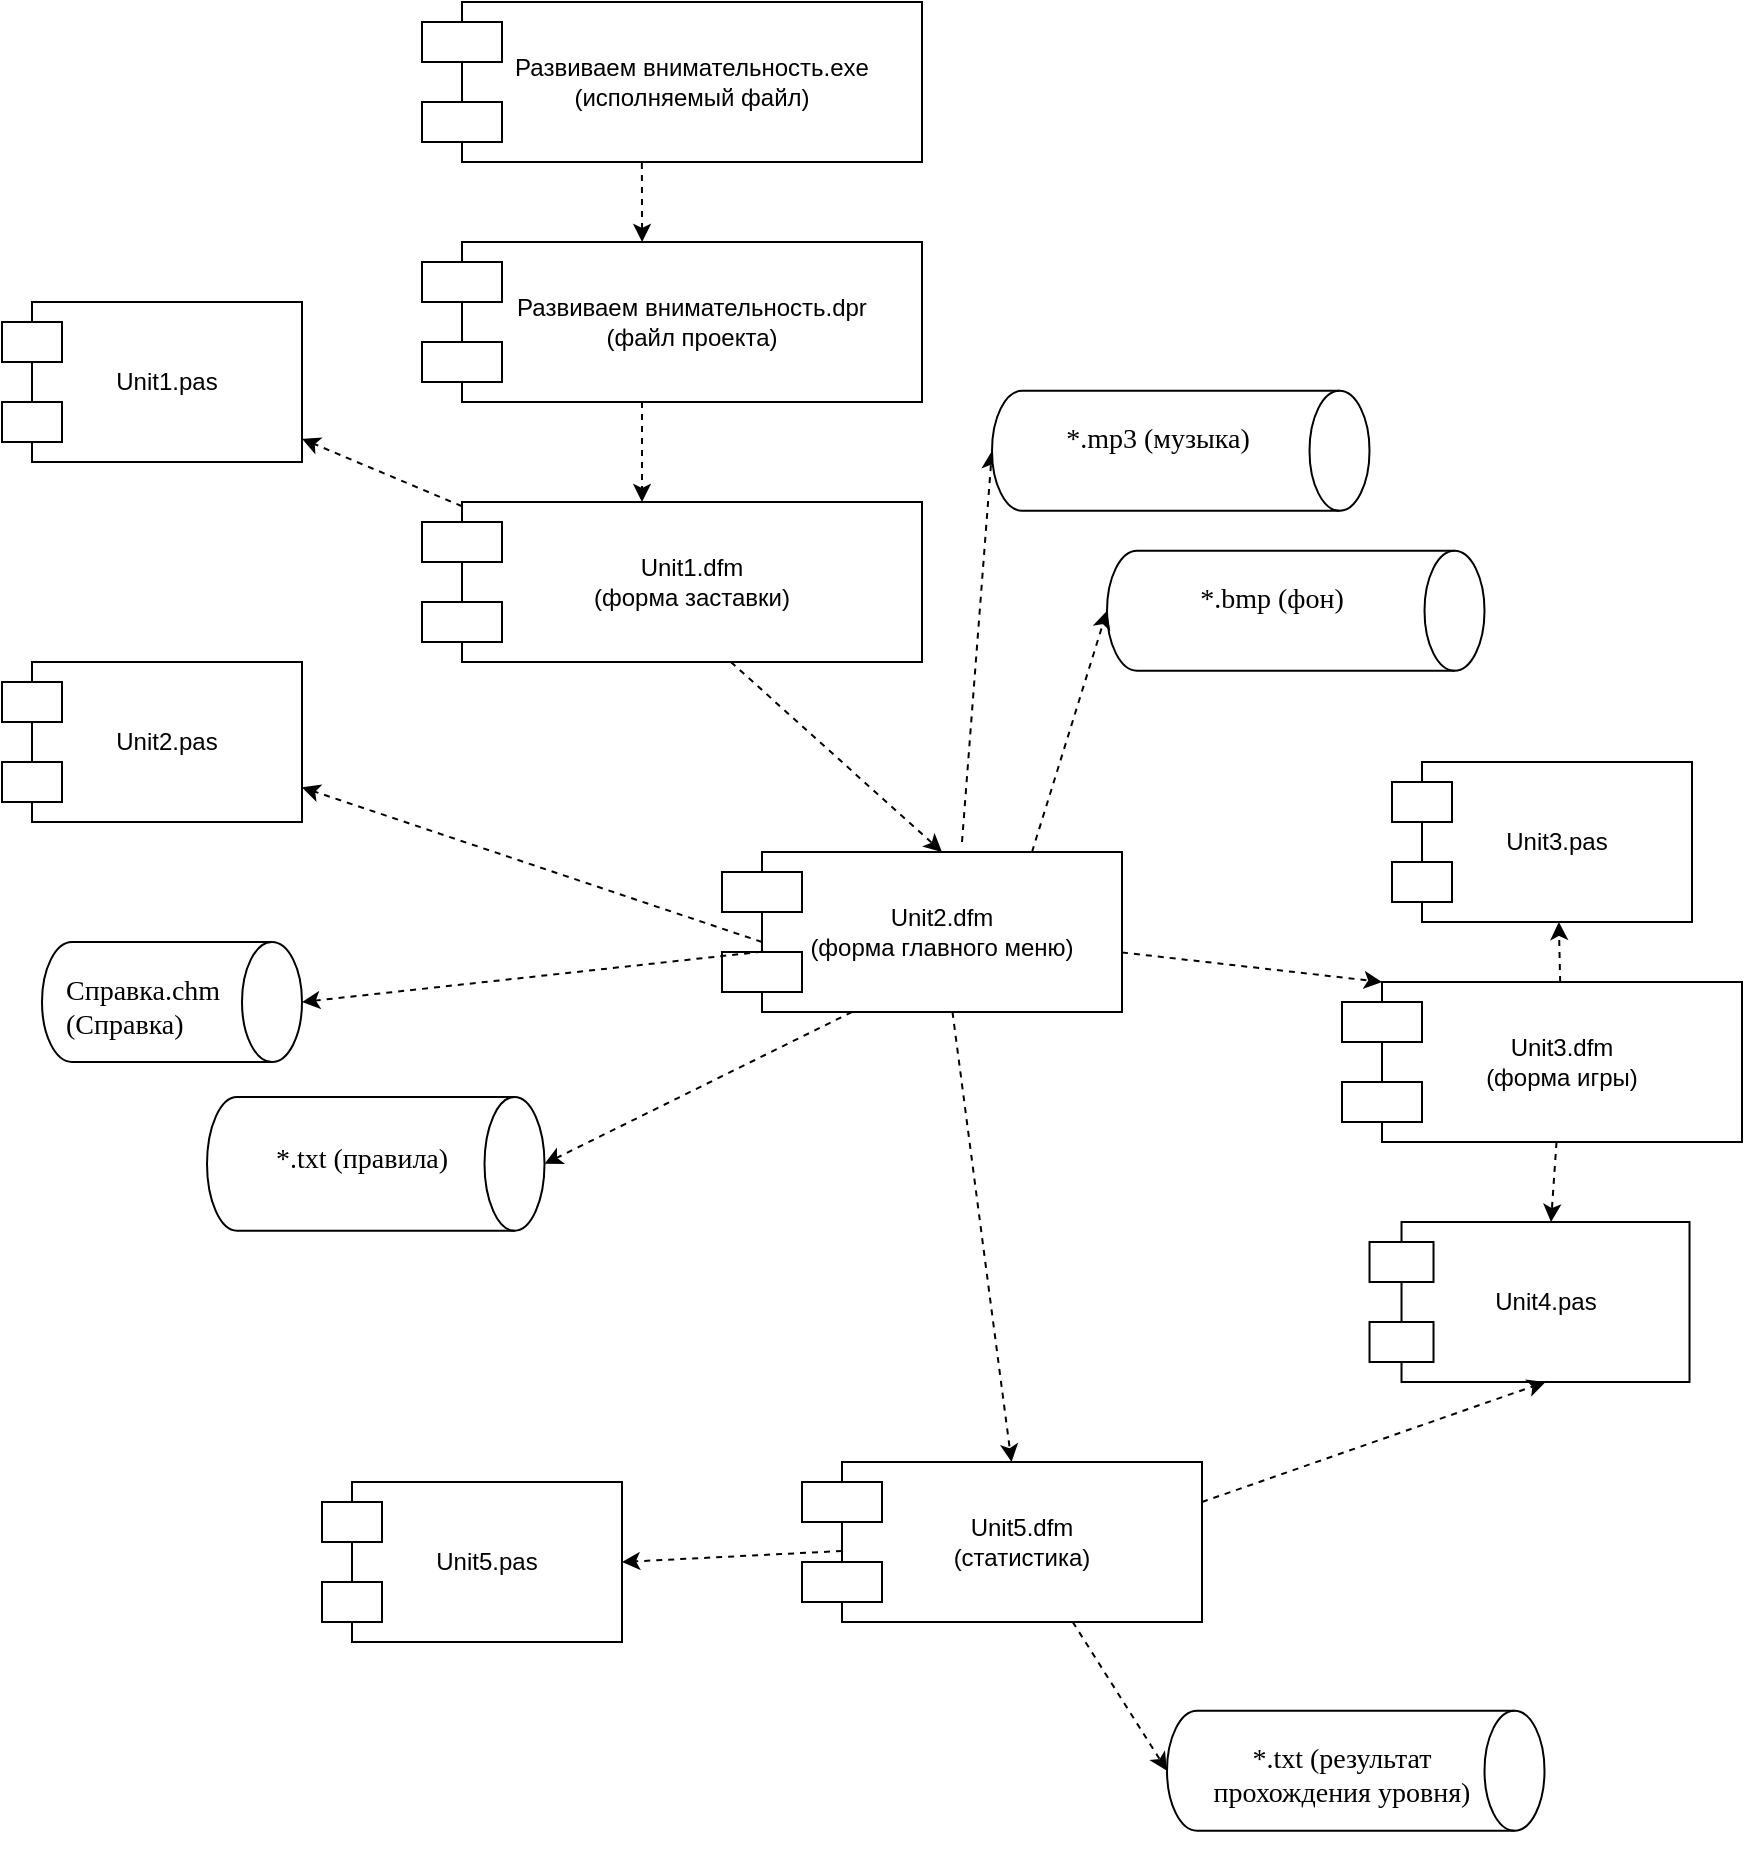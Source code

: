 <mxfile version="24.6.1" type="device">
  <diagram name="Страница — 1" id="fFnY4qfysY7LJytMYSjC">
    <mxGraphModel dx="4218" dy="1462" grid="0" gridSize="10" guides="1" tooltips="1" connect="1" arrows="1" fold="1" page="1" pageScale="1" pageWidth="3300" pageHeight="2339" math="0" shadow="0">
      <root>
        <mxCell id="0" />
        <mxCell id="1" parent="0" />
        <mxCell id="EXnbJt3QwEgf2czzGakk-9" value="" style="group" parent="1" vertex="1" connectable="0">
          <mxGeometry x="-2330" y="180" width="250" height="80" as="geometry" />
        </mxCell>
        <mxCell id="EXnbJt3QwEgf2czzGakk-6" value="Развиваем внимательность.exe&lt;div&gt;(исполняемый файл)&lt;/div&gt;" style="rounded=0;whiteSpace=wrap;html=1;" parent="EXnbJt3QwEgf2czzGakk-9" vertex="1">
          <mxGeometry x="20" width="230" height="80" as="geometry" />
        </mxCell>
        <mxCell id="EXnbJt3QwEgf2czzGakk-7" value="" style="rounded=0;whiteSpace=wrap;html=1;" parent="EXnbJt3QwEgf2czzGakk-9" vertex="1">
          <mxGeometry y="10" width="40" height="20" as="geometry" />
        </mxCell>
        <mxCell id="EXnbJt3QwEgf2czzGakk-8" value="" style="rounded=0;whiteSpace=wrap;html=1;" parent="EXnbJt3QwEgf2czzGakk-9" vertex="1">
          <mxGeometry y="50" width="40" height="20" as="geometry" />
        </mxCell>
        <mxCell id="EXnbJt3QwEgf2czzGakk-18" value="" style="group" parent="1" vertex="1" connectable="0">
          <mxGeometry x="-2180" y="605" width="200" height="80" as="geometry" />
        </mxCell>
        <mxCell id="EXnbJt3QwEgf2czzGakk-19" value="Unit2.dfm&lt;div&gt;(форма главного меню)&lt;/div&gt;" style="rounded=0;whiteSpace=wrap;html=1;" parent="EXnbJt3QwEgf2czzGakk-18" vertex="1">
          <mxGeometry x="20" width="180" height="80" as="geometry" />
        </mxCell>
        <mxCell id="EXnbJt3QwEgf2czzGakk-20" value="" style="rounded=0;whiteSpace=wrap;html=1;" parent="EXnbJt3QwEgf2czzGakk-18" vertex="1">
          <mxGeometry y="10" width="40" height="20" as="geometry" />
        </mxCell>
        <mxCell id="EXnbJt3QwEgf2czzGakk-21" value="" style="rounded=0;whiteSpace=wrap;html=1;" parent="EXnbJt3QwEgf2czzGakk-18" vertex="1">
          <mxGeometry y="50" width="40" height="20" as="geometry" />
        </mxCell>
        <mxCell id="EXnbJt3QwEgf2czzGakk-22" value="" style="group" parent="1" vertex="1" connectable="0">
          <mxGeometry x="-2540" y="330" width="150" height="80" as="geometry" />
        </mxCell>
        <mxCell id="EXnbJt3QwEgf2czzGakk-23" value="Unit1.pas" style="rounded=0;whiteSpace=wrap;html=1;" parent="EXnbJt3QwEgf2czzGakk-22" vertex="1">
          <mxGeometry x="15" width="135" height="80" as="geometry" />
        </mxCell>
        <mxCell id="EXnbJt3QwEgf2czzGakk-24" value="" style="rounded=0;whiteSpace=wrap;html=1;" parent="EXnbJt3QwEgf2czzGakk-22" vertex="1">
          <mxGeometry y="10" width="30" height="20" as="geometry" />
        </mxCell>
        <mxCell id="EXnbJt3QwEgf2czzGakk-25" value="" style="rounded=0;whiteSpace=wrap;html=1;" parent="EXnbJt3QwEgf2czzGakk-22" vertex="1">
          <mxGeometry y="50" width="30" height="20" as="geometry" />
        </mxCell>
        <mxCell id="EXnbJt3QwEgf2czzGakk-26" value="" style="group" parent="1" vertex="1" connectable="0">
          <mxGeometry x="-2540" y="510" width="150" height="80" as="geometry" />
        </mxCell>
        <mxCell id="EXnbJt3QwEgf2czzGakk-27" value="Unit2.pas" style="rounded=0;whiteSpace=wrap;html=1;" parent="EXnbJt3QwEgf2czzGakk-26" vertex="1">
          <mxGeometry x="15" width="135" height="80" as="geometry" />
        </mxCell>
        <mxCell id="EXnbJt3QwEgf2czzGakk-28" value="" style="rounded=0;whiteSpace=wrap;html=1;" parent="EXnbJt3QwEgf2czzGakk-26" vertex="1">
          <mxGeometry y="10" width="30" height="20" as="geometry" />
        </mxCell>
        <mxCell id="EXnbJt3QwEgf2czzGakk-29" value="" style="rounded=0;whiteSpace=wrap;html=1;" parent="EXnbJt3QwEgf2czzGakk-26" vertex="1">
          <mxGeometry y="50" width="30" height="20" as="geometry" />
        </mxCell>
        <mxCell id="EXnbJt3QwEgf2czzGakk-30" style="edgeStyle=orthogonalEdgeStyle;rounded=0;orthogonalLoop=1;jettySize=auto;html=1;dashed=1;exitX=0.391;exitY=1.007;exitDx=0;exitDy=0;exitPerimeter=0;" parent="1" source="EXnbJt3QwEgf2czzGakk-6" edge="1">
          <mxGeometry relative="1" as="geometry">
            <mxPoint x="-2219.941" y="300" as="targetPoint" />
          </mxGeometry>
        </mxCell>
        <mxCell id="EXnbJt3QwEgf2czzGakk-31" style="edgeStyle=orthogonalEdgeStyle;rounded=0;orthogonalLoop=1;jettySize=auto;html=1;entryX=0.5;entryY=0;entryDx=0;entryDy=0;dashed=1;" parent="1" edge="1">
          <mxGeometry relative="1" as="geometry">
            <mxPoint x="-2220" y="380" as="sourcePoint" />
            <mxPoint x="-2220" y="430" as="targetPoint" />
          </mxGeometry>
        </mxCell>
        <mxCell id="EXnbJt3QwEgf2czzGakk-32" style="rounded=0;orthogonalLoop=1;jettySize=auto;html=1;dashed=1;" parent="1" target="EXnbJt3QwEgf2czzGakk-23" edge="1">
          <mxGeometry relative="1" as="geometry">
            <mxPoint x="-2310" y="432.105" as="sourcePoint" />
          </mxGeometry>
        </mxCell>
        <mxCell id="EXnbJt3QwEgf2czzGakk-33" style="rounded=0;orthogonalLoop=1;jettySize=auto;html=1;dashed=1;" parent="1" target="EXnbJt3QwEgf2czzGakk-27" edge="1">
          <mxGeometry relative="1" as="geometry">
            <mxPoint x="-2160" y="650" as="sourcePoint" />
          </mxGeometry>
        </mxCell>
        <mxCell id="EXnbJt3QwEgf2czzGakk-34" value="" style="group" parent="1" vertex="1" connectable="0">
          <mxGeometry x="-1870" y="670" width="200" height="80" as="geometry" />
        </mxCell>
        <mxCell id="EXnbJt3QwEgf2czzGakk-35" value="Unit3.dfm&lt;div&gt;(форма игры)&lt;/div&gt;" style="rounded=0;whiteSpace=wrap;html=1;" parent="EXnbJt3QwEgf2czzGakk-34" vertex="1">
          <mxGeometry x="20" width="180" height="80" as="geometry" />
        </mxCell>
        <mxCell id="EXnbJt3QwEgf2czzGakk-36" value="" style="rounded=0;whiteSpace=wrap;html=1;" parent="EXnbJt3QwEgf2czzGakk-34" vertex="1">
          <mxGeometry y="10" width="40" height="20" as="geometry" />
        </mxCell>
        <mxCell id="EXnbJt3QwEgf2czzGakk-37" value="" style="rounded=0;whiteSpace=wrap;html=1;" parent="EXnbJt3QwEgf2czzGakk-34" vertex="1">
          <mxGeometry y="50" width="40" height="20" as="geometry" />
        </mxCell>
        <mxCell id="EXnbJt3QwEgf2czzGakk-40" value="" style="group" parent="1" vertex="1" connectable="0">
          <mxGeometry x="-2140" y="910" width="200" height="80" as="geometry" />
        </mxCell>
        <mxCell id="EXnbJt3QwEgf2czzGakk-101" style="rounded=0;orthogonalLoop=1;jettySize=auto;html=1;dashed=1;" parent="EXnbJt3QwEgf2czzGakk-40" source="EXnbJt3QwEgf2czzGakk-41" edge="1">
          <mxGeometry relative="1" as="geometry">
            <mxPoint x="-90" y="50" as="targetPoint" />
          </mxGeometry>
        </mxCell>
        <mxCell id="EXnbJt3QwEgf2czzGakk-41" value="Unit5.dfm&lt;div&gt;(статистика)&lt;/div&gt;" style="rounded=0;whiteSpace=wrap;html=1;" parent="EXnbJt3QwEgf2czzGakk-40" vertex="1">
          <mxGeometry x="20" width="180" height="80" as="geometry" />
        </mxCell>
        <mxCell id="EXnbJt3QwEgf2czzGakk-42" value="" style="rounded=0;whiteSpace=wrap;html=1;" parent="EXnbJt3QwEgf2czzGakk-40" vertex="1">
          <mxGeometry y="10" width="40" height="20" as="geometry" />
        </mxCell>
        <mxCell id="EXnbJt3QwEgf2czzGakk-43" value="" style="rounded=0;whiteSpace=wrap;html=1;" parent="EXnbJt3QwEgf2czzGakk-40" vertex="1">
          <mxGeometry y="50" width="40" height="20" as="geometry" />
        </mxCell>
        <mxCell id="EXnbJt3QwEgf2czzGakk-44" value="" style="group" parent="1" vertex="1" connectable="0">
          <mxGeometry x="-1856.24" y="790" width="160" height="80" as="geometry" />
        </mxCell>
        <mxCell id="EXnbJt3QwEgf2czzGakk-45" value="Unit4.pas" style="rounded=0;whiteSpace=wrap;html=1;" parent="EXnbJt3QwEgf2czzGakk-44" vertex="1">
          <mxGeometry x="16" width="144.0" height="80" as="geometry" />
        </mxCell>
        <mxCell id="EXnbJt3QwEgf2czzGakk-46" value="" style="rounded=0;whiteSpace=wrap;html=1;" parent="EXnbJt3QwEgf2czzGakk-44" vertex="1">
          <mxGeometry y="10" width="32" height="20" as="geometry" />
        </mxCell>
        <mxCell id="EXnbJt3QwEgf2czzGakk-47" value="" style="rounded=0;whiteSpace=wrap;html=1;" parent="EXnbJt3QwEgf2czzGakk-44" vertex="1">
          <mxGeometry y="50" width="32" height="20" as="geometry" />
        </mxCell>
        <mxCell id="EXnbJt3QwEgf2czzGakk-76" value="" style="group" parent="1" vertex="1" connectable="0">
          <mxGeometry x="-2520" y="650" width="130" height="70" as="geometry" />
        </mxCell>
        <mxCell id="EXnbJt3QwEgf2czzGakk-38" value="" style="shape=cylinder3;whiteSpace=wrap;html=1;boundedLbl=1;backgroundOutline=1;size=15;rotation=90;" parent="EXnbJt3QwEgf2czzGakk-76" vertex="1">
          <mxGeometry x="35" y="-35" width="60" height="130" as="geometry" />
        </mxCell>
        <mxCell id="EXnbJt3QwEgf2czzGakk-39" value="&lt;p style=&quot;text-align: justify; margin-top: 0px;&quot;&gt;&lt;font face=&quot;Times New Roman&quot; style=&quot;font-size: 14px;&quot;&gt;Справка.chm (Справка)&lt;/font&gt;&lt;/p&gt;" style="text;html=1;whiteSpace=wrap;overflow=hidden;rounded=0;" parent="EXnbJt3QwEgf2czzGakk-76" vertex="1">
          <mxGeometry x="10" y="10" width="100" height="60" as="geometry" />
        </mxCell>
        <mxCell id="EXnbJt3QwEgf2czzGakk-80" value="" style="shape=cylinder3;whiteSpace=wrap;html=1;boundedLbl=1;backgroundOutline=1;size=15;rotation=90;" parent="1" vertex="1">
          <mxGeometry x="-1923.12" y="390" width="60" height="188.75" as="geometry" />
        </mxCell>
        <mxCell id="EXnbJt3QwEgf2czzGakk-81" value="&lt;p style=&quot;margin-top: 0px;&quot;&gt;&lt;font face=&quot;Times New Roman&quot; style=&quot;font-size: 14px;&quot;&gt;*.bmp&amp;nbsp;&lt;/font&gt;&lt;span style=&quot;font-size: 14px; font-family: &amp;quot;Times New Roman&amp;quot;; background-color: initial;&quot;&gt;(фон)&lt;/span&gt;&lt;/p&gt;" style="text;html=1;whiteSpace=wrap;overflow=hidden;rounded=0;align=center;" parent="1" vertex="1">
          <mxGeometry x="-1970" y="464.37" width="130" height="60" as="geometry" />
        </mxCell>
        <mxCell id="EXnbJt3QwEgf2czzGakk-82" value="" style="group" parent="1" vertex="1" connectable="0">
          <mxGeometry x="-1845" y="560" width="150" height="80" as="geometry" />
        </mxCell>
        <mxCell id="EXnbJt3QwEgf2czzGakk-83" value="Unit3.pas" style="rounded=0;whiteSpace=wrap;html=1;" parent="EXnbJt3QwEgf2czzGakk-82" vertex="1">
          <mxGeometry x="15" width="135" height="80" as="geometry" />
        </mxCell>
        <mxCell id="EXnbJt3QwEgf2czzGakk-84" value="" style="rounded=0;whiteSpace=wrap;html=1;" parent="EXnbJt3QwEgf2czzGakk-82" vertex="1">
          <mxGeometry y="10" width="30" height="20" as="geometry" />
        </mxCell>
        <mxCell id="EXnbJt3QwEgf2czzGakk-85" value="" style="rounded=0;whiteSpace=wrap;html=1;" parent="EXnbJt3QwEgf2czzGakk-82" vertex="1">
          <mxGeometry y="50" width="30" height="20" as="geometry" />
        </mxCell>
        <mxCell id="EXnbJt3QwEgf2czzGakk-90" style="rounded=0;orthogonalLoop=1;jettySize=auto;html=1;dashed=1;" parent="1" source="EXnbJt3QwEgf2czzGakk-35" target="EXnbJt3QwEgf2czzGakk-83" edge="1">
          <mxGeometry relative="1" as="geometry" />
        </mxCell>
        <mxCell id="EXnbJt3QwEgf2czzGakk-92" style="rounded=0;orthogonalLoop=1;jettySize=auto;html=1;dashed=1;entryX=0;entryY=0;entryDx=0;entryDy=0;" parent="1" source="EXnbJt3QwEgf2czzGakk-19" target="EXnbJt3QwEgf2czzGakk-35" edge="1">
          <mxGeometry relative="1" as="geometry" />
        </mxCell>
        <mxCell id="EXnbJt3QwEgf2czzGakk-93" style="rounded=0;orthogonalLoop=1;jettySize=auto;html=1;dashed=1;" parent="1" source="EXnbJt3QwEgf2czzGakk-35" target="EXnbJt3QwEgf2czzGakk-45" edge="1">
          <mxGeometry relative="1" as="geometry" />
        </mxCell>
        <mxCell id="EXnbJt3QwEgf2czzGakk-94" style="rounded=0;orthogonalLoop=1;jettySize=auto;html=1;entryX=0.5;entryY=1;entryDx=0;entryDy=0;entryPerimeter=0;dashed=1;" parent="1" target="EXnbJt3QwEgf2czzGakk-78" edge="1">
          <mxGeometry relative="1" as="geometry">
            <mxPoint x="-2060" y="600" as="sourcePoint" />
          </mxGeometry>
        </mxCell>
        <mxCell id="EXnbJt3QwEgf2czzGakk-95" style="rounded=0;orthogonalLoop=1;jettySize=auto;html=1;entryX=0.5;entryY=1;entryDx=0;entryDy=0;entryPerimeter=0;dashed=1;exitX=0.75;exitY=0;exitDx=0;exitDy=0;" parent="1" source="EXnbJt3QwEgf2czzGakk-19" target="EXnbJt3QwEgf2czzGakk-80" edge="1">
          <mxGeometry relative="1" as="geometry" />
        </mxCell>
        <mxCell id="EXnbJt3QwEgf2czzGakk-96" value="" style="group" parent="1" vertex="1" connectable="0">
          <mxGeometry x="-2380" y="920" width="150" height="80" as="geometry" />
        </mxCell>
        <mxCell id="EXnbJt3QwEgf2czzGakk-97" value="Unit5.pas" style="rounded=0;whiteSpace=wrap;html=1;" parent="EXnbJt3QwEgf2czzGakk-96" vertex="1">
          <mxGeometry x="15" width="135" height="80" as="geometry" />
        </mxCell>
        <mxCell id="EXnbJt3QwEgf2czzGakk-98" value="" style="rounded=0;whiteSpace=wrap;html=1;" parent="EXnbJt3QwEgf2czzGakk-96" vertex="1">
          <mxGeometry y="10" width="30" height="20" as="geometry" />
        </mxCell>
        <mxCell id="EXnbJt3QwEgf2czzGakk-99" value="" style="rounded=0;whiteSpace=wrap;html=1;" parent="EXnbJt3QwEgf2czzGakk-96" vertex="1">
          <mxGeometry y="50" width="30" height="20" as="geometry" />
        </mxCell>
        <mxCell id="EXnbJt3QwEgf2czzGakk-100" style="rounded=0;orthogonalLoop=1;jettySize=auto;html=1;dashed=1;" parent="1" source="EXnbJt3QwEgf2czzGakk-19" target="EXnbJt3QwEgf2czzGakk-41" edge="1">
          <mxGeometry relative="1" as="geometry" />
        </mxCell>
        <mxCell id="EXnbJt3QwEgf2czzGakk-104" style="rounded=0;orthogonalLoop=1;jettySize=auto;html=1;dashed=1;entryX=0.5;entryY=1;entryDx=0;entryDy=0;entryPerimeter=0;" parent="1" source="EXnbJt3QwEgf2czzGakk-41" target="EXnbJt3QwEgf2czzGakk-126" edge="1">
          <mxGeometry relative="1" as="geometry">
            <mxPoint x="-1820" y="936" as="targetPoint" />
          </mxGeometry>
        </mxCell>
        <mxCell id="EXnbJt3QwEgf2czzGakk-126" value="" style="shape=cylinder3;whiteSpace=wrap;html=1;boundedLbl=1;backgroundOutline=1;size=15;rotation=90;" parent="1" vertex="1">
          <mxGeometry x="-1893.12" y="970" width="60" height="188.75" as="geometry" />
        </mxCell>
        <mxCell id="EXnbJt3QwEgf2czzGakk-127" value="&lt;p style=&quot;margin-top: 0px;&quot;&gt;&lt;font face=&quot;Times New Roman&quot; style=&quot;font-size: 14px;&quot;&gt;*.txt&amp;nbsp;&lt;/font&gt;&lt;span style=&quot;font-size: 14px; font-family: &amp;quot;Times New Roman&amp;quot;; background-color: initial;&quot;&gt;(результат прохождения уровня)&lt;/span&gt;&lt;/p&gt;" style="text;html=1;whiteSpace=wrap;overflow=hidden;rounded=0;align=center;" parent="1" vertex="1">
          <mxGeometry x="-1940" y="1044.37" width="140" height="60" as="geometry" />
        </mxCell>
        <mxCell id="EXnbJt3QwEgf2czzGakk-132" style="rounded=0;orthogonalLoop=1;jettySize=auto;html=1;entryX=0.5;entryY=0;entryDx=0;entryDy=0;dashed=1;" parent="1" target="EXnbJt3QwEgf2czzGakk-19" edge="1">
          <mxGeometry relative="1" as="geometry">
            <mxPoint x="-2175.556" y="510" as="sourcePoint" />
          </mxGeometry>
        </mxCell>
        <mxCell id="3QJ6Krn3v7N5pQTsft51-1" style="rounded=0;orthogonalLoop=1;jettySize=auto;html=1;entryX=0.5;entryY=0;entryDx=0;entryDy=0;entryPerimeter=0;dashed=1;" parent="1" source="EXnbJt3QwEgf2czzGakk-19" target="EXnbJt3QwEgf2czzGakk-38" edge="1">
          <mxGeometry relative="1" as="geometry" />
        </mxCell>
        <mxCell id="I_2noDEeE7oSbc9L-IS--1" value="" style="group" parent="1" vertex="1" connectable="0">
          <mxGeometry x="-2330" y="300" width="250" height="80" as="geometry" />
        </mxCell>
        <mxCell id="I_2noDEeE7oSbc9L-IS--2" value="Развиваем внимательность.dpr&lt;div&gt;(файл проекта)&lt;/div&gt;" style="rounded=0;whiteSpace=wrap;html=1;" parent="I_2noDEeE7oSbc9L-IS--1" vertex="1">
          <mxGeometry x="20" width="230" height="80" as="geometry" />
        </mxCell>
        <mxCell id="I_2noDEeE7oSbc9L-IS--3" value="" style="rounded=0;whiteSpace=wrap;html=1;" parent="I_2noDEeE7oSbc9L-IS--1" vertex="1">
          <mxGeometry y="10" width="40" height="20" as="geometry" />
        </mxCell>
        <mxCell id="I_2noDEeE7oSbc9L-IS--4" value="" style="rounded=0;whiteSpace=wrap;html=1;" parent="I_2noDEeE7oSbc9L-IS--1" vertex="1">
          <mxGeometry y="50" width="40" height="20" as="geometry" />
        </mxCell>
        <mxCell id="I_2noDEeE7oSbc9L-IS--5" value="" style="group" parent="1" vertex="1" connectable="0">
          <mxGeometry x="-2330" y="430" width="250" height="80" as="geometry" />
        </mxCell>
        <mxCell id="I_2noDEeE7oSbc9L-IS--6" value="Unit1.dfm&lt;div&gt;(форма заставки)&lt;/div&gt;" style="rounded=0;whiteSpace=wrap;html=1;" parent="I_2noDEeE7oSbc9L-IS--5" vertex="1">
          <mxGeometry x="20" width="230" height="80" as="geometry" />
        </mxCell>
        <mxCell id="I_2noDEeE7oSbc9L-IS--7" value="" style="rounded=0;whiteSpace=wrap;html=1;" parent="I_2noDEeE7oSbc9L-IS--5" vertex="1">
          <mxGeometry y="10" width="40" height="20" as="geometry" />
        </mxCell>
        <mxCell id="I_2noDEeE7oSbc9L-IS--8" value="" style="rounded=0;whiteSpace=wrap;html=1;" parent="I_2noDEeE7oSbc9L-IS--5" vertex="1">
          <mxGeometry y="50" width="40" height="20" as="geometry" />
        </mxCell>
        <mxCell id="EXnbJt3QwEgf2czzGakk-78" value="" style="shape=cylinder3;whiteSpace=wrap;html=1;boundedLbl=1;backgroundOutline=1;size=15;rotation=90;" parent="1" vertex="1">
          <mxGeometry x="-1980.62" y="310" width="60" height="188.75" as="geometry" />
        </mxCell>
        <mxCell id="EXnbJt3QwEgf2czzGakk-79" value="&lt;p style=&quot;margin-top: 0px;&quot;&gt;&lt;font face=&quot;Times New Roman&quot; style=&quot;font-size: 14px;&quot;&gt;*.mp3&amp;nbsp;&lt;/font&gt;&lt;span style=&quot;font-size: 14px; font-family: &amp;quot;Times New Roman&amp;quot;; background-color: initial;&quot;&gt;(музыка)&lt;/span&gt;&lt;/p&gt;" style="text;html=1;whiteSpace=wrap;overflow=hidden;rounded=0;align=center;" parent="1" vertex="1">
          <mxGeometry x="-2027.5" y="384.37" width="130" height="60" as="geometry" />
        </mxCell>
        <mxCell id="I_2noDEeE7oSbc9L-IS--9" style="rounded=0;orthogonalLoop=1;jettySize=auto;html=1;dashed=1;entryX=0.5;entryY=1;entryDx=0;entryDy=0;exitX=1;exitY=0.25;exitDx=0;exitDy=0;" parent="1" source="EXnbJt3QwEgf2czzGakk-41" target="EXnbJt3QwEgf2czzGakk-45" edge="1">
          <mxGeometry relative="1" as="geometry">
            <mxPoint x="-2006" y="1000" as="sourcePoint" />
            <mxPoint x="-1979" y="1080" as="targetPoint" />
          </mxGeometry>
        </mxCell>
        <mxCell id="I_2noDEeE7oSbc9L-IS--10" value="" style="shape=cylinder3;whiteSpace=wrap;html=1;boundedLbl=1;backgroundOutline=1;size=15;rotation=90;" parent="1" vertex="1">
          <mxGeometry x="-2386.56" y="676.56" width="66.88" height="168.75" as="geometry" />
        </mxCell>
        <mxCell id="I_2noDEeE7oSbc9L-IS--11" value="&lt;p style=&quot;margin-top: 0px;&quot;&gt;&lt;font face=&quot;Times New Roman&quot; style=&quot;font-size: 14px;&quot;&gt;*.txt&amp;nbsp;&lt;/font&gt;&lt;span style=&quot;font-size: 14px; font-family: &amp;quot;Times New Roman&amp;quot;; background-color: initial;&quot;&gt;(правила)&lt;/span&gt;&lt;/p&gt;" style="text;html=1;whiteSpace=wrap;overflow=hidden;rounded=0;align=center;" parent="1" vertex="1">
          <mxGeometry x="-2430" y="744.37" width="140" height="60" as="geometry" />
        </mxCell>
        <mxCell id="I_2noDEeE7oSbc9L-IS--12" style="rounded=0;orthogonalLoop=1;jettySize=auto;html=1;dashed=1;entryX=0.5;entryY=0;entryDx=0;entryDy=0;entryPerimeter=0;exitX=0.25;exitY=1;exitDx=0;exitDy=0;" parent="1" source="EXnbJt3QwEgf2czzGakk-19" target="I_2noDEeE7oSbc9L-IS--10" edge="1">
          <mxGeometry relative="1" as="geometry">
            <mxPoint x="-2220" y="970" as="targetPoint" />
            <mxPoint x="-2110" y="965" as="sourcePoint" />
          </mxGeometry>
        </mxCell>
      </root>
    </mxGraphModel>
  </diagram>
</mxfile>
